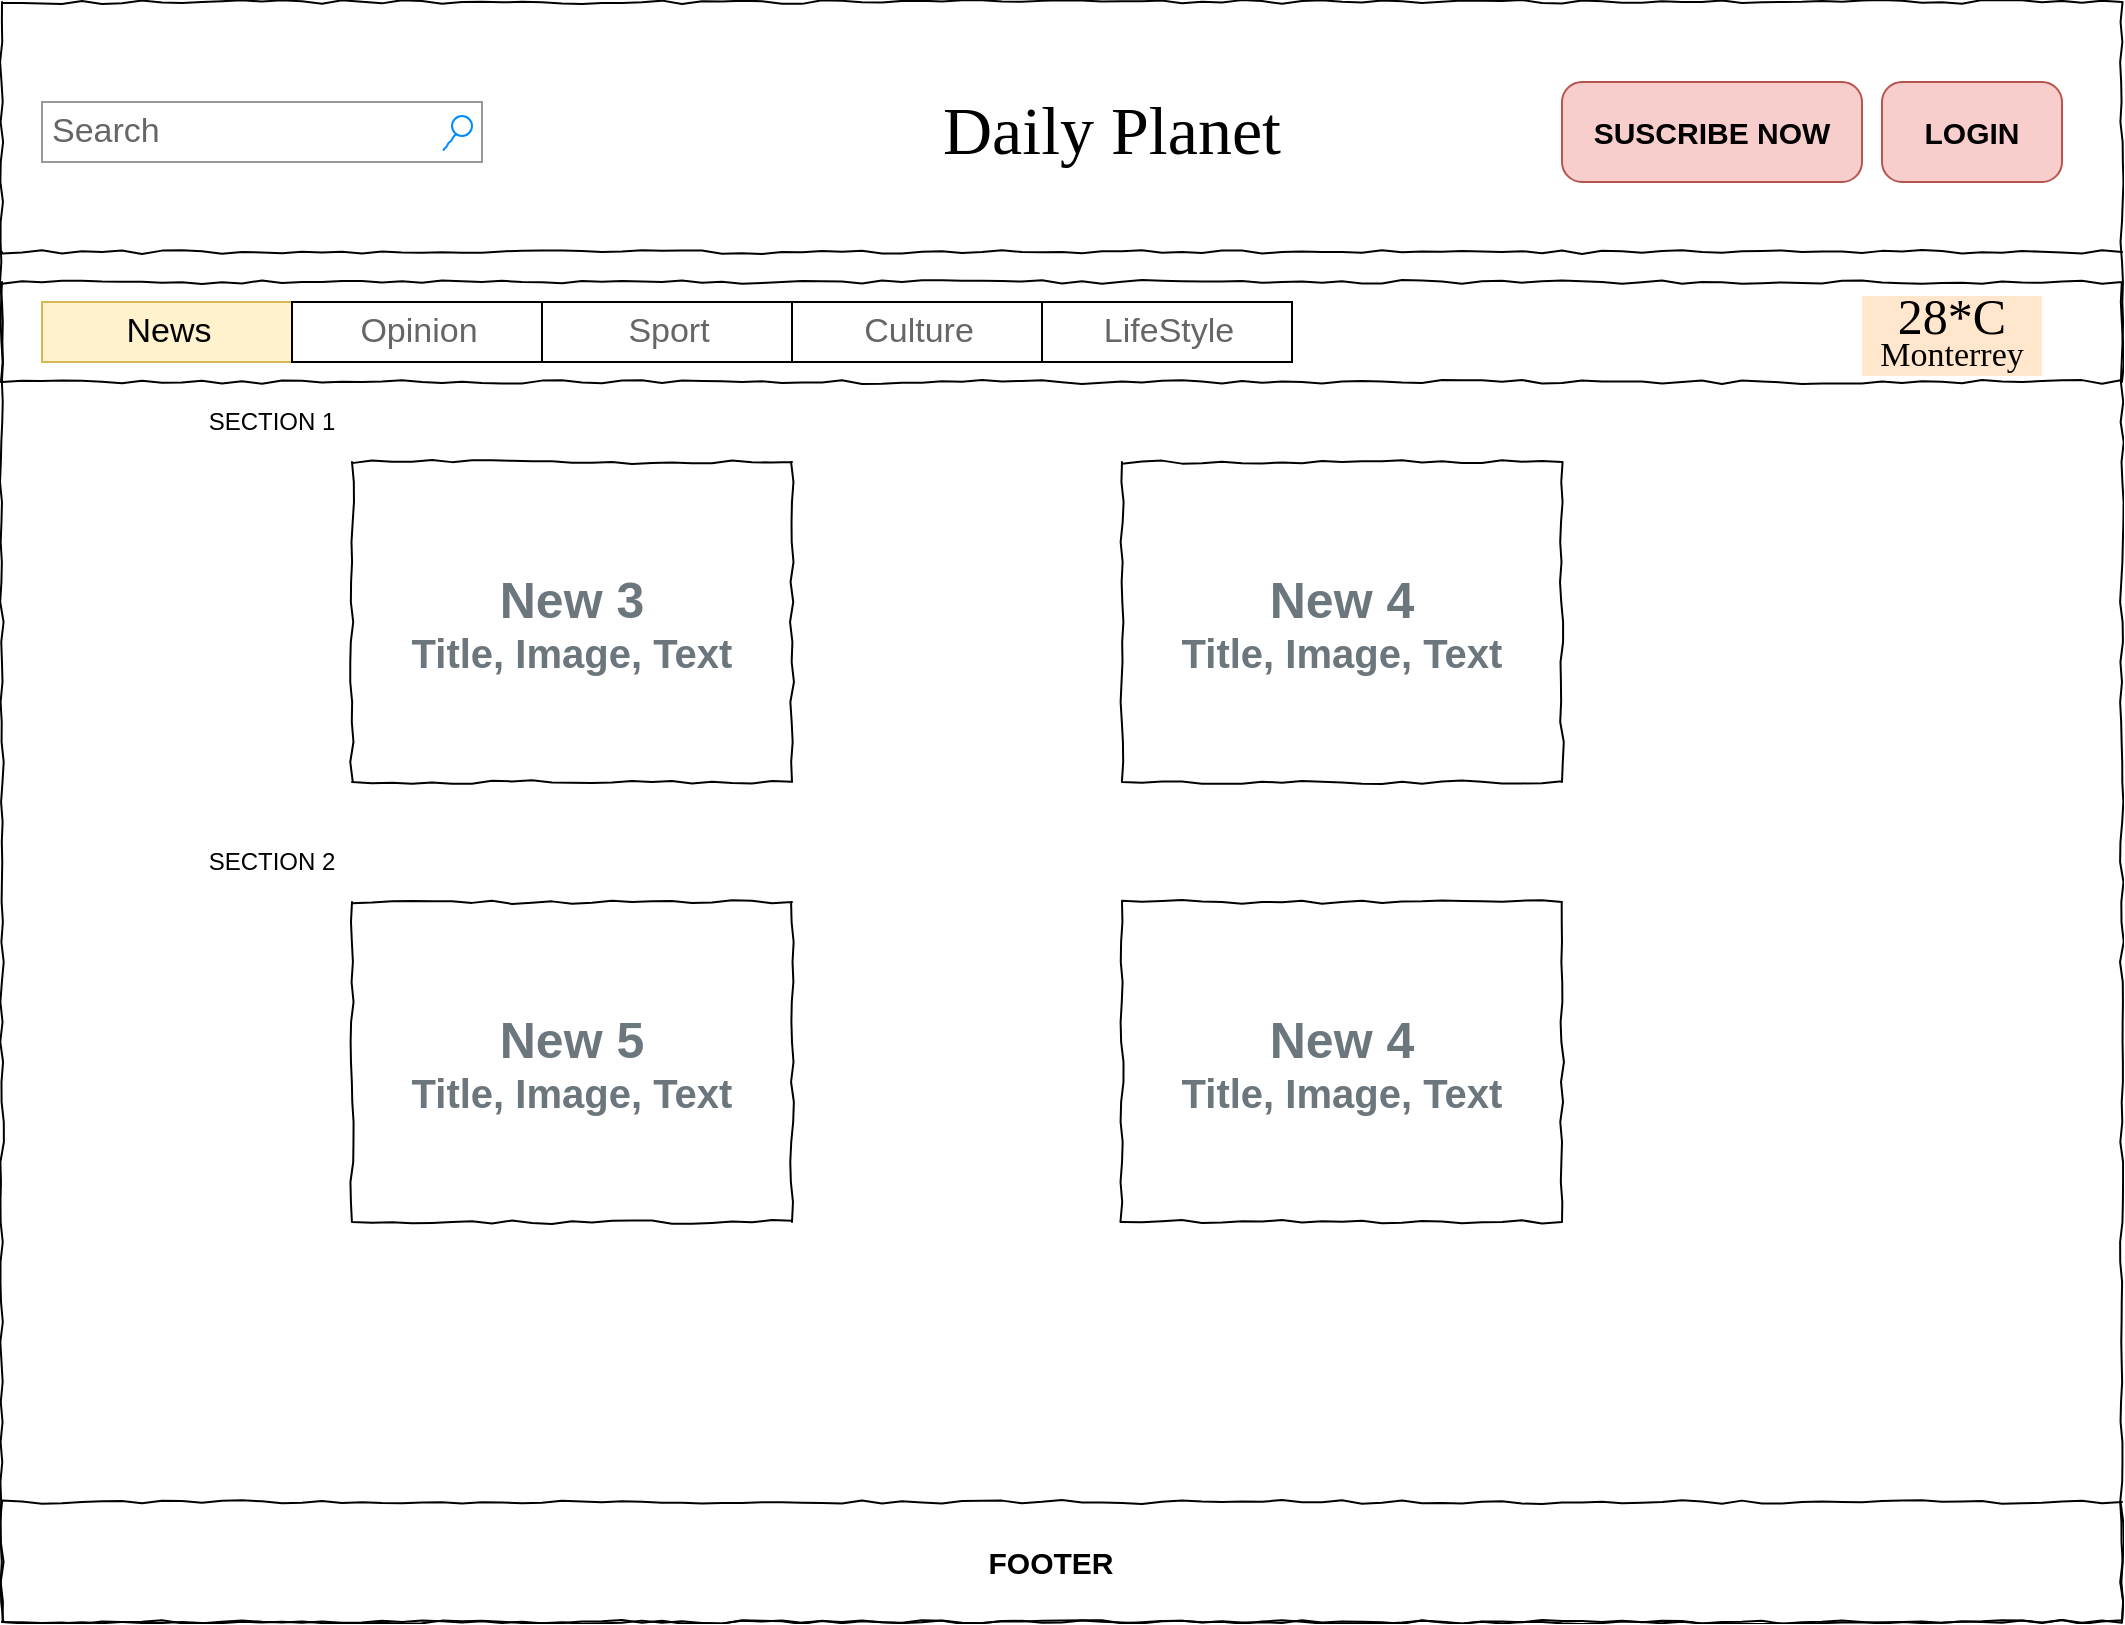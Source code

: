 <mxfile version="13.6.4" type="device" pages="4"><diagram id="eXqoRyEMWyykE4iovJ-s" name="Design for landing section"><mxGraphModel dx="1883" dy="949" grid="1" gridSize="10" guides="1" tooltips="1" connect="1" arrows="1" fold="1" page="1" pageScale="1" pageWidth="850" pageHeight="1100" math="0" shadow="0"><root><mxCell id="U1EFw5U3J-EuZhlWEjAF-0"/><mxCell id="U1EFw5U3J-EuZhlWEjAF-1" parent="U1EFw5U3J-EuZhlWEjAF-0"/><mxCell id="3DuL67hLWqa5Bnc6CLHc-0" value="" style="whiteSpace=wrap;html=1;rounded=0;shadow=0;labelBackgroundColor=none;strokeColor=#000000;strokeWidth=1;fillColor=none;fontFamily=Verdana;fontSize=12;fontColor=#000000;align=center;comic=1;" vertex="1" parent="U1EFw5U3J-EuZhlWEjAF-1"><mxGeometry x="20" y="20" width="1060" height="810" as="geometry"/></mxCell><mxCell id="3DuL67hLWqa5Bnc6CLHc-1" value="Daily Planet" style="whiteSpace=wrap;html=1;rounded=0;shadow=0;labelBackgroundColor=none;strokeWidth=1;fontFamily=Times New Roman;fontSize=34;align=center;comic=1;strokeColor=none;fillColor=none;" vertex="1" parent="U1EFw5U3J-EuZhlWEjAF-1"><mxGeometry x="480" y="60" width="190" height="50" as="geometry"/></mxCell><mxCell id="3DuL67hLWqa5Bnc6CLHc-2" value="Search" style="strokeWidth=1;shadow=0;dashed=0;align=center;html=1;shape=mxgraph.mockup.forms.searchBox;strokeColor=#999999;mainText=;strokeColor2=#008cff;fontColor=#666666;fontSize=17;align=left;spacingLeft=3;rounded=0;labelBackgroundColor=none;comic=1;" vertex="1" parent="U1EFw5U3J-EuZhlWEjAF-1"><mxGeometry x="40" y="70" width="220" height="30" as="geometry"/></mxCell><mxCell id="3DuL67hLWqa5Bnc6CLHc-3" value="" style="line;strokeWidth=1;html=1;rounded=0;shadow=0;labelBackgroundColor=none;fillColor=none;fontFamily=Verdana;fontSize=14;fontColor=#000000;align=center;comic=1;" vertex="1" parent="U1EFw5U3J-EuZhlWEjAF-1"><mxGeometry x="20" y="140" width="1060" height="10" as="geometry"/></mxCell><mxCell id="3DuL67hLWqa5Bnc6CLHc-4" value="" style="whiteSpace=wrap;html=1;rounded=0;shadow=0;labelBackgroundColor=none;strokeWidth=1;fillColor=none;fontFamily=Verdana;fontSize=12;align=center;comic=1;" vertex="1" parent="U1EFw5U3J-EuZhlWEjAF-1"><mxGeometry x="20" y="160" width="1060" height="50" as="geometry"/></mxCell><mxCell id="3DuL67hLWqa5Bnc6CLHc-5" value="SUSCRIBE NOW" style="strokeWidth=1;shadow=0;dashed=0;align=center;html=1;shape=mxgraph.mockup.buttons.button;strokeColor=#b85450;mainText=;buttonStyle=round;fontSize=15;fontStyle=1;fillColor=#f8cecc;whiteSpace=wrap;" vertex="1" parent="U1EFw5U3J-EuZhlWEjAF-1"><mxGeometry x="800" y="60" width="150" height="50" as="geometry"/></mxCell><mxCell id="3DuL67hLWqa5Bnc6CLHc-6" value="LOGIN" style="strokeWidth=1;shadow=0;dashed=0;align=center;html=1;shape=mxgraph.mockup.buttons.button;strokeColor=#b85450;mainText=;buttonStyle=round;fontSize=15;fontStyle=1;fillColor=#f8cecc;whiteSpace=wrap;" vertex="1" parent="U1EFw5U3J-EuZhlWEjAF-1"><mxGeometry x="960" y="60" width="90" height="50" as="geometry"/></mxCell><mxCell id="3DuL67hLWqa5Bnc6CLHc-7" value="" style="strokeWidth=1;shadow=0;dashed=0;align=center;html=1;shape=mxgraph.mockup.forms.rrect;rSize=0;fillColor=none;fontFamily=Times New Roman;fontSize=34;container=0;strokeColor=none;" vertex="1" parent="U1EFw5U3J-EuZhlWEjAF-1"><mxGeometry x="40" y="170" width="750" height="30" as="geometry"/></mxCell><mxCell id="3DuL67hLWqa5Bnc6CLHc-8" value="News" style="strokeColor=#d6b656;fillColor=#fff2cc;strokeWidth=1;shadow=0;dashed=0;align=center;html=1;shape=mxgraph.mockup.forms.rrect;rSize=0;fontSize=17;" vertex="1" parent="U1EFw5U3J-EuZhlWEjAF-1"><mxGeometry x="40" y="170" width="125" height="30" as="geometry"/></mxCell><mxCell id="3DuL67hLWqa5Bnc6CLHc-9" value="Opinion" style="strokeColor=inherit;fillColor=inherit;gradientColor=inherit;strokeWidth=1;shadow=0;dashed=0;align=center;html=1;shape=mxgraph.mockup.forms.rrect;rSize=0;fontSize=17;fontColor=#666666;" vertex="1" parent="U1EFw5U3J-EuZhlWEjAF-1"><mxGeometry x="165" y="170" width="125" height="30" as="geometry"/></mxCell><mxCell id="3DuL67hLWqa5Bnc6CLHc-10" value="Sport" style="strokeColor=inherit;fillColor=inherit;gradientColor=inherit;strokeWidth=1;shadow=0;dashed=0;align=center;html=1;shape=mxgraph.mockup.forms.rrect;rSize=0;fontSize=17;fontColor=#666666;" vertex="1" parent="U1EFw5U3J-EuZhlWEjAF-1"><mxGeometry x="290" y="170" width="125" height="30" as="geometry"/></mxCell><mxCell id="3DuL67hLWqa5Bnc6CLHc-11" value="Culture" style="strokeColor=inherit;fillColor=inherit;gradientColor=inherit;strokeWidth=1;shadow=0;dashed=0;align=center;html=1;shape=mxgraph.mockup.forms.rrect;rSize=0;fontSize=17;fontColor=#666666;" vertex="1" parent="U1EFw5U3J-EuZhlWEjAF-1"><mxGeometry x="415" y="170" width="125" height="30" as="geometry"/></mxCell><mxCell id="3DuL67hLWqa5Bnc6CLHc-12" value="LifeStyle" style="strokeColor=inherit;fillColor=inherit;gradientColor=inherit;strokeWidth=1;shadow=0;dashed=0;align=center;html=1;shape=mxgraph.mockup.forms.rrect;rSize=0;fontSize=17;fontColor=#666666;" vertex="1" parent="U1EFw5U3J-EuZhlWEjAF-1"><mxGeometry x="540" y="170" width="125" height="30" as="geometry"/></mxCell><mxCell id="3DuL67hLWqa5Bnc6CLHc-13" value="" style="rounded=0;whiteSpace=wrap;html=1;shadow=0;comic=1;strokeWidth=1;fillColor=none;fontFamily=Verdana;fontSize=14;align=left;" vertex="1" parent="U1EFw5U3J-EuZhlWEjAF-1"><mxGeometry x="20" y="770" width="1060" height="60" as="geometry"/></mxCell><mxCell id="3DuL67hLWqa5Bnc6CLHc-16" value="&lt;span style=&quot;color: rgb(108 , 118 , 125) ; font-family: &amp;#34;helvetica&amp;#34; ; font-size: 25px ; font-weight: 700&quot;&gt;New 3&lt;/span&gt;&lt;br style=&quot;color: rgb(108 , 118 , 125) ; font-family: &amp;#34;helvetica&amp;#34; ; font-size: 25px ; font-weight: 700&quot;&gt;&lt;font style=&quot;color: rgb(108 , 118 , 125) ; font-family: &amp;#34;helvetica&amp;#34; ; font-weight: 700 ; font-size: 20px&quot;&gt;Title, Image, Text&lt;/font&gt;" style="rounded=0;whiteSpace=wrap;html=1;shadow=0;comic=1;strokeWidth=1;fillColor=none;fontFamily=Verdana;fontSize=14;align=center;" vertex="1" parent="U1EFw5U3J-EuZhlWEjAF-1"><mxGeometry x="195" y="250" width="220" height="160" as="geometry"/></mxCell><mxCell id="3DuL67hLWqa5Bnc6CLHc-17" value="&lt;span style=&quot;color: rgb(108 , 118 , 125) ; font-family: &amp;#34;helvetica&amp;#34; ; font-size: 25px ; font-weight: 700&quot;&gt;New 4&lt;/span&gt;&lt;br style=&quot;color: rgb(108 , 118 , 125) ; font-family: &amp;#34;helvetica&amp;#34; ; font-size: 25px ; font-weight: 700&quot;&gt;&lt;font style=&quot;color: rgb(108 , 118 , 125) ; font-family: &amp;#34;helvetica&amp;#34; ; font-weight: 700 ; font-size: 20px&quot;&gt;Title, Image, Text&lt;/font&gt;" style="rounded=0;whiteSpace=wrap;html=1;shadow=0;comic=1;strokeWidth=1;fillColor=none;fontFamily=Verdana;fontSize=14;align=center;" vertex="1" parent="U1EFw5U3J-EuZhlWEjAF-1"><mxGeometry x="580" y="250" width="220" height="160" as="geometry"/></mxCell><mxCell id="3DuL67hLWqa5Bnc6CLHc-18" value="&lt;span style=&quot;color: rgb(108 , 118 , 125) ; font-family: &amp;#34;helvetica&amp;#34; ; font-size: 25px ; font-weight: 700&quot;&gt;New 5&lt;/span&gt;&lt;br style=&quot;color: rgb(108 , 118 , 125) ; font-family: &amp;#34;helvetica&amp;#34; ; font-size: 25px ; font-weight: 700&quot;&gt;&lt;font style=&quot;color: rgb(108 , 118 , 125) ; font-family: &amp;#34;helvetica&amp;#34; ; font-weight: 700 ; font-size: 20px&quot;&gt;Title, Image, Text&lt;/font&gt;" style="rounded=0;whiteSpace=wrap;html=1;shadow=0;comic=1;strokeWidth=1;fillColor=none;fontFamily=Verdana;fontSize=14;align=center;" vertex="1" parent="U1EFw5U3J-EuZhlWEjAF-1"><mxGeometry x="195" y="470" width="220" height="160" as="geometry"/></mxCell><mxCell id="3DuL67hLWqa5Bnc6CLHc-19" value="Monterrey" style="text;html=1;fillColor=#ffe6cc;align=center;verticalAlign=middle;whiteSpace=wrap;rounded=0;fontFamily=Times New Roman;fontSize=17;" vertex="1" parent="U1EFw5U3J-EuZhlWEjAF-1"><mxGeometry x="950" y="187" width="90" height="20" as="geometry"/></mxCell><mxCell id="3DuL67hLWqa5Bnc6CLHc-20" value="28*C" style="text;html=1;fillColor=#ffe6cc;align=center;verticalAlign=middle;whiteSpace=wrap;rounded=0;fontFamily=Times New Roman;fontSize=25;" vertex="1" parent="U1EFw5U3J-EuZhlWEjAF-1"><mxGeometry x="950" y="167" width="90" height="20" as="geometry"/></mxCell><mxCell id="3DuL67hLWqa5Bnc6CLHc-21" value="&lt;span style=&quot;color: rgb(108 , 118 , 125) ; font-family: &amp;#34;helvetica&amp;#34; ; font-size: 25px ; font-weight: 700&quot;&gt;New 4&lt;/span&gt;&lt;br style=&quot;color: rgb(108 , 118 , 125) ; font-family: &amp;#34;helvetica&amp;#34; ; font-size: 25px ; font-weight: 700&quot;&gt;&lt;font style=&quot;color: rgb(108 , 118 , 125) ; font-family: &amp;#34;helvetica&amp;#34; ; font-weight: 700 ; font-size: 20px&quot;&gt;Title, Image, Text&lt;/font&gt;" style="rounded=0;whiteSpace=wrap;html=1;shadow=0;comic=1;strokeWidth=1;fillColor=none;fontFamily=Verdana;fontSize=14;align=center;" vertex="1" parent="U1EFw5U3J-EuZhlWEjAF-1"><mxGeometry x="580" y="470" width="220" height="160" as="geometry"/></mxCell><mxCell id="3DuL67hLWqa5Bnc6CLHc-22" value="SECTION 1" style="text;html=1;strokeColor=none;fillColor=none;align=center;verticalAlign=middle;whiteSpace=wrap;rounded=0;" vertex="1" parent="U1EFw5U3J-EuZhlWEjAF-1"><mxGeometry x="100" y="220" width="110" height="20" as="geometry"/></mxCell><mxCell id="3DuL67hLWqa5Bnc6CLHc-23" value="SECTION 2" style="text;html=1;strokeColor=none;fillColor=none;align=center;verticalAlign=middle;whiteSpace=wrap;rounded=0;" vertex="1" parent="U1EFw5U3J-EuZhlWEjAF-1"><mxGeometry x="100" y="440" width="110" height="20" as="geometry"/></mxCell><mxCell id="3DuL67hLWqa5Bnc6CLHc-24" value="FOOTER" style="text;html=1;strokeColor=none;fillColor=none;align=center;verticalAlign=middle;whiteSpace=wrap;rounded=0;fontSize=15;fontStyle=1" vertex="1" parent="U1EFw5U3J-EuZhlWEjAF-1"><mxGeometry x="457.5" y="790" width="172.5" height="20" as="geometry"/></mxCell></root></mxGraphModel></diagram><diagram name="Design for sections" id="03018318-947c-dd8e-b7a3-06fadd420f32"><mxGraphModel dx="1883" dy="949" grid="1" gridSize="10" guides="1" tooltips="1" connect="1" arrows="1" fold="1" page="1" pageScale="1" pageWidth="1100" pageHeight="850" background="#ffffff" math="0" shadow="0"><root><mxCell id="0"/><mxCell id="1" parent="0"/><mxCell id="677b7b8949515195-1" value="" style="whiteSpace=wrap;html=1;rounded=0;shadow=0;labelBackgroundColor=none;strokeColor=#000000;strokeWidth=1;fillColor=none;fontFamily=Verdana;fontSize=12;fontColor=#000000;align=center;comic=1;" parent="1" vertex="1"><mxGeometry x="20" y="20" width="1060" height="810" as="geometry"/></mxCell><mxCell id="677b7b8949515195-2" value="Daily Planet" style="whiteSpace=wrap;html=1;rounded=0;shadow=0;labelBackgroundColor=none;strokeWidth=1;fontFamily=Times New Roman;fontSize=34;align=center;comic=1;strokeColor=none;fillColor=none;" parent="1" vertex="1"><mxGeometry x="480" y="60" width="190" height="50" as="geometry"/></mxCell><mxCell id="677b7b8949515195-3" value="Search" style="strokeWidth=1;shadow=0;dashed=0;align=center;html=1;shape=mxgraph.mockup.forms.searchBox;strokeColor=#999999;mainText=;strokeColor2=#008cff;fontColor=#666666;fontSize=17;align=left;spacingLeft=3;rounded=0;labelBackgroundColor=none;comic=1;" parent="1" vertex="1"><mxGeometry x="40" y="70" width="220" height="30" as="geometry"/></mxCell><mxCell id="677b7b8949515195-9" value="" style="line;strokeWidth=1;html=1;rounded=0;shadow=0;labelBackgroundColor=none;fillColor=none;fontFamily=Verdana;fontSize=14;fontColor=#000000;align=center;comic=1;" parent="1" vertex="1"><mxGeometry x="20" y="140" width="1060" height="10" as="geometry"/></mxCell><mxCell id="677b7b8949515195-10" value="" style="whiteSpace=wrap;html=1;rounded=0;shadow=0;labelBackgroundColor=none;strokeWidth=1;fillColor=none;fontFamily=Verdana;fontSize=12;align=center;comic=1;" parent="1" vertex="1"><mxGeometry x="20" y="160" width="1060" height="50" as="geometry"/></mxCell><mxCell id="rwubm2f78XFDrQay-u_j-1" value="SUSCRIBE NOW" style="strokeWidth=1;shadow=0;dashed=0;align=center;html=1;shape=mxgraph.mockup.buttons.button;strokeColor=#b85450;mainText=;buttonStyle=round;fontSize=15;fontStyle=1;fillColor=#f8cecc;whiteSpace=wrap;" parent="1" vertex="1"><mxGeometry x="800" y="60" width="150" height="50" as="geometry"/></mxCell><mxCell id="rwubm2f78XFDrQay-u_j-2" value="LOGIN" style="strokeWidth=1;shadow=0;dashed=0;align=center;html=1;shape=mxgraph.mockup.buttons.button;strokeColor=#b85450;mainText=;buttonStyle=round;fontSize=15;fontStyle=1;fillColor=#f8cecc;whiteSpace=wrap;" parent="1" vertex="1"><mxGeometry x="960" y="60" width="90" height="50" as="geometry"/></mxCell><mxCell id="rwubm2f78XFDrQay-u_j-3" value="" style="strokeWidth=1;shadow=0;dashed=0;align=center;html=1;shape=mxgraph.mockup.forms.rrect;rSize=0;fillColor=none;fontFamily=Times New Roman;fontSize=34;container=0;strokeColor=none;" parent="1" vertex="1"><mxGeometry x="40" y="170" width="750" height="30" as="geometry"/></mxCell><mxCell id="rwubm2f78XFDrQay-u_j-4" value="News" style="strokeColor=inherit;fillColor=inherit;gradientColor=inherit;strokeWidth=1;shadow=0;dashed=0;align=center;html=1;shape=mxgraph.mockup.forms.rrect;rSize=0;fontSize=17;fontColor=#666666;" parent="1" vertex="1"><mxGeometry x="40" y="170" width="125" height="30" as="geometry"/></mxCell><mxCell id="rwubm2f78XFDrQay-u_j-5" value="Opinion" style="strokeColor=inherit;fillColor=inherit;gradientColor=inherit;strokeWidth=1;shadow=0;dashed=0;align=center;html=1;shape=mxgraph.mockup.forms.rrect;rSize=0;fontSize=17;fontColor=#666666;" parent="1" vertex="1"><mxGeometry x="165" y="170" width="125" height="30" as="geometry"/></mxCell><mxCell id="rwubm2f78XFDrQay-u_j-6" value="Sport" style="strokeColor=inherit;fillColor=inherit;gradientColor=inherit;strokeWidth=1;shadow=0;dashed=0;align=center;html=1;shape=mxgraph.mockup.forms.rrect;rSize=0;fontSize=17;fontColor=#666666;" parent="1" vertex="1"><mxGeometry x="290" y="170" width="125" height="30" as="geometry"/></mxCell><mxCell id="rwubm2f78XFDrQay-u_j-7" value="Culture" style="strokeColor=inherit;fillColor=inherit;gradientColor=inherit;strokeWidth=1;shadow=0;dashed=0;align=center;html=1;shape=mxgraph.mockup.forms.rrect;rSize=0;fontSize=17;fontColor=#666666;" parent="1" vertex="1"><mxGeometry x="415" y="170" width="125" height="30" as="geometry"/></mxCell><mxCell id="rwubm2f78XFDrQay-u_j-8" value="LifeStyle" style="strokeColor=inherit;fillColor=inherit;gradientColor=inherit;strokeWidth=1;shadow=0;dashed=0;align=center;html=1;shape=mxgraph.mockup.forms.rrect;rSize=0;fontSize=17;fontColor=#666666;" parent="1" vertex="1"><mxGeometry x="540" y="170" width="125" height="30" as="geometry"/></mxCell><mxCell id="3ErUlTNpR-DXfkdon7J1-3" value="" style="rounded=0;whiteSpace=wrap;html=1;shadow=0;comic=1;strokeWidth=1;fillColor=none;fontFamily=Verdana;fontSize=14;align=left;" parent="1" vertex="1"><mxGeometry x="20" y="770" width="1060" height="60" as="geometry"/></mxCell><mxCell id="rZxy1oZ6u3mc3RAqeJia-2" value="&lt;div&gt;&lt;span style=&quot;color: rgb(108 , 118 , 125) ; font-family: &amp;#34;helvetica&amp;#34; ; font-size: 36px&quot;&gt;New 2&lt;/span&gt;&lt;/div&gt;&lt;div&gt;&lt;span style=&quot;color: rgb(108 , 118 , 125) ; font-family: &amp;#34;helvetica&amp;#34; ; font-size: 36px&quot;&gt;Title, Image, Text&lt;/span&gt;&lt;/div&gt;" style="rounded=0;whiteSpace=wrap;html=1;shadow=0;comic=1;strokeWidth=1;fillColor=none;fontFamily=Verdana;fontSize=14;align=center;" parent="1" vertex="1"><mxGeometry x="80" y="580" width="730" height="160" as="geometry"/></mxCell><mxCell id="rZxy1oZ6u3mc3RAqeJia-3" value="&lt;div&gt;&lt;span style=&quot;color: rgb(108 , 118 , 125) ; font-family: &amp;#34;helvetica&amp;#34; ; font-size: 36px&quot;&gt;New 1&lt;/span&gt;&lt;/div&gt;&lt;div&gt;&lt;span style=&quot;color: rgb(108 , 118 , 125) ; font-family: &amp;#34;helvetica&amp;#34; ; font-size: 36px&quot;&gt;Title, Image, Text&lt;/span&gt;&lt;/div&gt;" style="rounded=0;whiteSpace=wrap;html=1;shadow=0;comic=1;strokeWidth=1;fillColor=none;fontFamily=Verdana;fontSize=14;align=center;" parent="1" vertex="1"><mxGeometry x="80" y="260" width="730" height="320" as="geometry"/></mxCell><mxCell id="rZxy1oZ6u3mc3RAqeJia-4" value="&lt;span style=&quot;color: rgb(108 , 118 , 125) ; font-family: &amp;#34;helvetica&amp;#34; ; font-size: 25px ; font-weight: 700&quot;&gt;New 3&lt;/span&gt;&lt;br style=&quot;color: rgb(108 , 118 , 125) ; font-family: &amp;#34;helvetica&amp;#34; ; font-size: 25px ; font-weight: 700&quot;&gt;&lt;font style=&quot;color: rgb(108 , 118 , 125) ; font-family: &amp;#34;helvetica&amp;#34; ; font-weight: 700 ; font-size: 20px&quot;&gt;Title, Image, Text&lt;/font&gt;" style="rounded=0;whiteSpace=wrap;html=1;shadow=0;comic=1;strokeWidth=1;fillColor=none;fontFamily=Verdana;fontSize=14;align=center;" parent="1" vertex="1"><mxGeometry x="840" y="260" width="220" height="160" as="geometry"/></mxCell><mxCell id="rZxy1oZ6u3mc3RAqeJia-5" value="&lt;span style=&quot;color: rgb(108 , 118 , 125) ; font-family: &amp;#34;helvetica&amp;#34; ; font-size: 25px ; font-weight: 700&quot;&gt;New 4&lt;/span&gt;&lt;br style=&quot;color: rgb(108 , 118 , 125) ; font-family: &amp;#34;helvetica&amp;#34; ; font-size: 25px ; font-weight: 700&quot;&gt;&lt;font style=&quot;color: rgb(108 , 118 , 125) ; font-family: &amp;#34;helvetica&amp;#34; ; font-weight: 700 ; font-size: 20px&quot;&gt;Title, Image, Text&lt;/font&gt;" style="rounded=0;whiteSpace=wrap;html=1;shadow=0;comic=1;strokeWidth=1;fillColor=none;fontFamily=Verdana;fontSize=14;align=center;" parent="1" vertex="1"><mxGeometry x="840" y="420" width="220" height="160" as="geometry"/></mxCell><mxCell id="rZxy1oZ6u3mc3RAqeJia-6" value="&lt;span style=&quot;color: rgb(108 , 118 , 125) ; font-family: &amp;#34;helvetica&amp;#34; ; font-size: 25px ; font-weight: 700&quot;&gt;New 5&lt;/span&gt;&lt;br style=&quot;color: rgb(108 , 118 , 125) ; font-family: &amp;#34;helvetica&amp;#34; ; font-size: 25px ; font-weight: 700&quot;&gt;&lt;font style=&quot;color: rgb(108 , 118 , 125) ; font-family: &amp;#34;helvetica&amp;#34; ; font-weight: 700 ; font-size: 20px&quot;&gt;Title, Image, Text&lt;/font&gt;" style="rounded=0;whiteSpace=wrap;html=1;shadow=0;comic=1;strokeWidth=1;fillColor=none;fontFamily=Verdana;fontSize=14;align=center;" parent="1" vertex="1"><mxGeometry x="840" y="580" width="220" height="160" as="geometry"/></mxCell><mxCell id="DiDolCTvboJutUSDPCam-1" value="Monterrey" style="text;html=1;fillColor=#ffe6cc;align=center;verticalAlign=middle;whiteSpace=wrap;rounded=0;fontFamily=Times New Roman;fontSize=17;" parent="1" vertex="1"><mxGeometry x="950" y="187" width="90" height="20" as="geometry"/></mxCell><mxCell id="DiDolCTvboJutUSDPCam-2" value="28*C" style="text;html=1;fillColor=#ffe6cc;align=center;verticalAlign=middle;whiteSpace=wrap;rounded=0;fontFamily=Times New Roman;fontSize=25;" parent="1" vertex="1"><mxGeometry x="950" y="167" width="90" height="20" as="geometry"/></mxCell><mxCell id="o7ROa-bn5YAdVBUH5ndN-1" value="FOOTER" style="text;html=1;strokeColor=none;fillColor=none;align=center;verticalAlign=middle;whiteSpace=wrap;rounded=0;fontSize=15;fontStyle=1" vertex="1" parent="1"><mxGeometry x="457.5" y="790" width="172.5" height="20" as="geometry"/></mxCell></root></mxGraphModel></diagram><diagram name="Design for result of search" id="lappzZCq0XPLv7ZZNyGJ"><mxGraphModel dx="1883" dy="949" grid="1" gridSize="10" guides="1" tooltips="1" connect="1" arrows="1" fold="1" page="1" pageScale="1" pageWidth="1100" pageHeight="850" background="#ffffff" math="0" shadow="0"><root><mxCell id="k82aSIG8l2Lk2QMgtURJ-0"/><mxCell id="k82aSIG8l2Lk2QMgtURJ-1" parent="k82aSIG8l2Lk2QMgtURJ-0"/><mxCell id="k82aSIG8l2Lk2QMgtURJ-2" value="" style="whiteSpace=wrap;html=1;rounded=0;shadow=0;labelBackgroundColor=none;strokeColor=#000000;strokeWidth=1;fillColor=none;fontFamily=Verdana;fontSize=12;fontColor=#000000;align=center;comic=1;" parent="k82aSIG8l2Lk2QMgtURJ-1" vertex="1"><mxGeometry x="20" y="20" width="1060" height="810" as="geometry"/></mxCell><mxCell id="k82aSIG8l2Lk2QMgtURJ-3" value="Daily Planet" style="whiteSpace=wrap;html=1;rounded=0;shadow=0;labelBackgroundColor=none;strokeWidth=1;fontFamily=Times New Roman;fontSize=34;align=center;comic=1;strokeColor=none;fillColor=none;" parent="k82aSIG8l2Lk2QMgtURJ-1" vertex="1"><mxGeometry x="480" y="60" width="190" height="50" as="geometry"/></mxCell><mxCell id="k82aSIG8l2Lk2QMgtURJ-4" value="Search" style="strokeWidth=1;shadow=0;dashed=0;align=center;html=1;shape=mxgraph.mockup.forms.searchBox;strokeColor=#999999;mainText=;strokeColor2=#008cff;fontColor=#666666;fontSize=17;align=left;spacingLeft=3;rounded=0;labelBackgroundColor=none;comic=1;" parent="k82aSIG8l2Lk2QMgtURJ-1" vertex="1"><mxGeometry x="40" y="70" width="220" height="30" as="geometry"/></mxCell><mxCell id="k82aSIG8l2Lk2QMgtURJ-5" value="" style="line;strokeWidth=1;html=1;rounded=0;shadow=0;labelBackgroundColor=none;fillColor=none;fontFamily=Verdana;fontSize=14;fontColor=#000000;align=center;comic=1;" parent="k82aSIG8l2Lk2QMgtURJ-1" vertex="1"><mxGeometry x="20" y="140" width="1060" height="10" as="geometry"/></mxCell><mxCell id="k82aSIG8l2Lk2QMgtURJ-6" value="" style="whiteSpace=wrap;html=1;rounded=0;shadow=0;labelBackgroundColor=none;strokeWidth=1;fillColor=none;fontFamily=Verdana;fontSize=12;align=center;comic=1;" parent="k82aSIG8l2Lk2QMgtURJ-1" vertex="1"><mxGeometry x="20" y="160" width="1060" height="50" as="geometry"/></mxCell><mxCell id="k82aSIG8l2Lk2QMgtURJ-7" value="SUSCRIBE NOW" style="strokeWidth=1;shadow=0;dashed=0;align=center;html=1;shape=mxgraph.mockup.buttons.button;strokeColor=#b85450;mainText=;buttonStyle=round;fontSize=15;fontStyle=1;fillColor=#f8cecc;whiteSpace=wrap;" parent="k82aSIG8l2Lk2QMgtURJ-1" vertex="1"><mxGeometry x="800" y="60" width="150" height="50" as="geometry"/></mxCell><mxCell id="k82aSIG8l2Lk2QMgtURJ-8" value="LOGIN" style="strokeWidth=1;shadow=0;dashed=0;align=center;html=1;shape=mxgraph.mockup.buttons.button;strokeColor=#b85450;mainText=;buttonStyle=round;fontSize=15;fontStyle=1;fillColor=#f8cecc;whiteSpace=wrap;" parent="k82aSIG8l2Lk2QMgtURJ-1" vertex="1"><mxGeometry x="960" y="60" width="90" height="50" as="geometry"/></mxCell><mxCell id="k82aSIG8l2Lk2QMgtURJ-9" value="" style="strokeWidth=1;shadow=0;dashed=0;align=center;html=1;shape=mxgraph.mockup.forms.rrect;rSize=0;fillColor=none;fontFamily=Times New Roman;fontSize=34;container=0;strokeColor=none;" parent="k82aSIG8l2Lk2QMgtURJ-1" vertex="1"><mxGeometry x="40" y="170" width="750" height="30" as="geometry"/></mxCell><mxCell id="k82aSIG8l2Lk2QMgtURJ-10" value="News" style="strokeColor=inherit;fillColor=inherit;gradientColor=inherit;strokeWidth=1;shadow=0;dashed=0;align=center;html=1;shape=mxgraph.mockup.forms.rrect;rSize=0;fontSize=17;fontColor=#666666;" parent="k82aSIG8l2Lk2QMgtURJ-1" vertex="1"><mxGeometry x="40" y="170" width="125" height="30" as="geometry"/></mxCell><mxCell id="k82aSIG8l2Lk2QMgtURJ-11" value="Opinion" style="strokeColor=inherit;fillColor=inherit;gradientColor=inherit;strokeWidth=1;shadow=0;dashed=0;align=center;html=1;shape=mxgraph.mockup.forms.rrect;rSize=0;fontSize=17;fontColor=#666666;" parent="k82aSIG8l2Lk2QMgtURJ-1" vertex="1"><mxGeometry x="165" y="170" width="125" height="30" as="geometry"/></mxCell><mxCell id="k82aSIG8l2Lk2QMgtURJ-12" value="Sport" style="strokeColor=inherit;fillColor=inherit;gradientColor=inherit;strokeWidth=1;shadow=0;dashed=0;align=center;html=1;shape=mxgraph.mockup.forms.rrect;rSize=0;fontSize=17;fontColor=#666666;" parent="k82aSIG8l2Lk2QMgtURJ-1" vertex="1"><mxGeometry x="290" y="170" width="125" height="30" as="geometry"/></mxCell><mxCell id="k82aSIG8l2Lk2QMgtURJ-13" value="Culture" style="strokeColor=inherit;fillColor=inherit;gradientColor=inherit;strokeWidth=1;shadow=0;dashed=0;align=center;html=1;shape=mxgraph.mockup.forms.rrect;rSize=0;fontSize=17;fontColor=#666666;" parent="k82aSIG8l2Lk2QMgtURJ-1" vertex="1"><mxGeometry x="415" y="170" width="125" height="30" as="geometry"/></mxCell><mxCell id="k82aSIG8l2Lk2QMgtURJ-14" value="LifeStyle" style="strokeColor=inherit;fillColor=inherit;gradientColor=inherit;strokeWidth=1;shadow=0;dashed=0;align=center;html=1;shape=mxgraph.mockup.forms.rrect;rSize=0;fontSize=17;fontColor=#666666;" parent="k82aSIG8l2Lk2QMgtURJ-1" vertex="1"><mxGeometry x="540" y="170" width="125" height="30" as="geometry"/></mxCell><mxCell id="k82aSIG8l2Lk2QMgtURJ-15" value="Monterrey" style="text;html=1;fillColor=#ffe6cc;align=center;verticalAlign=middle;whiteSpace=wrap;rounded=0;fontFamily=Times New Roman;fontSize=17;" parent="k82aSIG8l2Lk2QMgtURJ-1" vertex="1"><mxGeometry x="950" y="187" width="90" height="20" as="geometry"/></mxCell><mxCell id="k82aSIG8l2Lk2QMgtURJ-16" value="28*C" style="text;html=1;fillColor=#ffe6cc;align=center;verticalAlign=middle;whiteSpace=wrap;rounded=0;fontFamily=Times New Roman;fontSize=25;" parent="k82aSIG8l2Lk2QMgtURJ-1" vertex="1"><mxGeometry x="950" y="167" width="90" height="20" as="geometry"/></mxCell><mxCell id="k82aSIG8l2Lk2QMgtURJ-31" value="&lt;div style=&quot;text-align: left&quot;&gt;&lt;/div&gt;" style="rounded=0;whiteSpace=wrap;html=1;shadow=0;comic=1;strokeWidth=1;fillColor=none;fontFamily=Verdana;fontSize=14;horizontal=1;labelPosition=center;verticalLabelPosition=middle;align=center;verticalAlign=middle;" parent="k82aSIG8l2Lk2QMgtURJ-1" vertex="1"><mxGeometry x="280" y="365" width="410" height="130" as="geometry"/></mxCell><mxCell id="k82aSIG8l2Lk2QMgtURJ-32" value="&lt;span style=&quot;&quot;&gt;Date&lt;/span&gt;&lt;br style=&quot;&quot;&gt;&lt;br style=&quot;&quot;&gt;&lt;br&gt;&lt;br&gt;&lt;br&gt;&lt;br&gt;&lt;br&gt;" style="rounded=0;whiteSpace=wrap;html=1;shadow=0;comic=1;strokeWidth=1;fillColor=none;fontFamily=Verdana;fontSize=14;align=left;" parent="k82aSIG8l2Lk2QMgtURJ-1" vertex="1"><mxGeometry x="160" y="365" width="120" height="130" as="geometry"/></mxCell><mxCell id="k82aSIG8l2Lk2QMgtURJ-33" value="Image" style="rounded=0;whiteSpace=wrap;html=1;shadow=0;comic=1;strokeWidth=1;fillColor=none;fontFamily=Verdana;fontSize=14;" parent="k82aSIG8l2Lk2QMgtURJ-1" vertex="1"><mxGeometry x="690" y="365" width="200" height="130" as="geometry"/></mxCell><mxCell id="k82aSIG8l2Lk2QMgtURJ-34" value="&lt;div style=&quot;text-align: left&quot;&gt;&lt;/div&gt;" style="rounded=0;whiteSpace=wrap;html=1;shadow=0;comic=1;strokeWidth=1;fillColor=none;fontFamily=Verdana;fontSize=14;horizontal=1;labelPosition=center;verticalLabelPosition=middle;align=center;verticalAlign=middle;" parent="k82aSIG8l2Lk2QMgtURJ-1" vertex="1"><mxGeometry x="280" y="495" width="410" height="130" as="geometry"/></mxCell><mxCell id="k82aSIG8l2Lk2QMgtURJ-35" value="&lt;span style=&quot;&quot;&gt;Date&lt;/span&gt;&lt;br style=&quot;&quot;&gt;&lt;br style=&quot;&quot;&gt;&lt;br&gt;&lt;br&gt;&lt;br&gt;&lt;br&gt;&lt;br&gt;&lt;div style=&quot;&quot;&gt;&lt;span style=&quot;font-size: 14px&quot;&gt;&lt;br&gt;&lt;/span&gt;&lt;/div&gt;" style="rounded=0;whiteSpace=wrap;html=1;shadow=0;comic=1;strokeWidth=1;fillColor=none;fontFamily=Verdana;fontSize=14;align=left;" parent="k82aSIG8l2Lk2QMgtURJ-1" vertex="1"><mxGeometry x="160" y="495" width="120" height="130" as="geometry"/></mxCell><mxCell id="k82aSIG8l2Lk2QMgtURJ-36" value="Image" style="rounded=0;whiteSpace=wrap;html=1;shadow=0;comic=1;strokeWidth=1;fillColor=none;fontFamily=Verdana;fontSize=14;" parent="k82aSIG8l2Lk2QMgtURJ-1" vertex="1"><mxGeometry x="690" y="495" width="200" height="130" as="geometry"/></mxCell><mxCell id="k82aSIG8l2Lk2QMgtURJ-37" value="&lt;div style=&quot;text-align: left&quot;&gt;&lt;/div&gt;" style="rounded=0;whiteSpace=wrap;html=1;shadow=0;comic=1;strokeWidth=1;fillColor=none;fontFamily=Verdana;fontSize=14;horizontal=1;labelPosition=center;verticalLabelPosition=middle;align=center;verticalAlign=middle;" parent="k82aSIG8l2Lk2QMgtURJ-1" vertex="1"><mxGeometry x="280" y="625" width="410" height="130" as="geometry"/></mxCell><mxCell id="k82aSIG8l2Lk2QMgtURJ-38" value="&lt;span&gt;Date&lt;/span&gt;&lt;br&gt;&lt;br&gt;&lt;br&gt;&lt;br&gt;&lt;br&gt;&lt;br&gt;&lt;br&gt;" style="rounded=0;whiteSpace=wrap;html=1;shadow=0;comic=1;strokeWidth=1;fillColor=none;fontFamily=Verdana;fontSize=14;align=left;" parent="k82aSIG8l2Lk2QMgtURJ-1" vertex="1"><mxGeometry x="160" y="625" width="120" height="130" as="geometry"/></mxCell><mxCell id="k82aSIG8l2Lk2QMgtURJ-39" value="Image" style="rounded=0;whiteSpace=wrap;html=1;shadow=0;comic=1;strokeWidth=1;fillColor=none;fontFamily=Verdana;fontSize=14;" parent="k82aSIG8l2Lk2QMgtURJ-1" vertex="1"><mxGeometry x="690" y="625" width="200" height="130" as="geometry"/></mxCell><mxCell id="1Nl6rFPc62AJpRTVmCxJ-0" value="" style="rounded=0;whiteSpace=wrap;html=1;shadow=0;comic=1;strokeWidth=1;fillColor=none;fontFamily=Verdana;fontSize=14;align=left;" parent="k82aSIG8l2Lk2QMgtURJ-1" vertex="1"><mxGeometry x="20" y="770" width="1060" height="60" as="geometry"/></mxCell><mxCell id="ZgiKE5DAeluCAOEmudGH-5" value="&lt;div style=&quot;text-align: left&quot;&gt;&lt;/div&gt;" style="rounded=0;whiteSpace=wrap;html=1;shadow=0;comic=1;strokeWidth=1;fillColor=none;fontFamily=Verdana;fontSize=14;horizontal=1;labelPosition=center;verticalLabelPosition=middle;align=center;verticalAlign=middle;" parent="k82aSIG8l2Lk2QMgtURJ-1" vertex="1"><mxGeometry x="280" y="365" width="410" height="130" as="geometry"/></mxCell><mxCell id="ZgiKE5DAeluCAOEmudGH-6" value="Title" style="text;html=1;fillColor=none;align=center;verticalAlign=middle;whiteSpace=wrap;rounded=0;shadow=0;comic=1;fontFamily=Verdana;fontSize=14;strokeColor=#000000;dashed=1;dashPattern=1 4;" parent="k82aSIG8l2Lk2QMgtURJ-1" vertex="1"><mxGeometry x="280" y="400" width="410" height="20" as="geometry"/></mxCell><mxCell id="ZgiKE5DAeluCAOEmudGH-7" value="Extract" style="text;html=1;fillColor=none;align=center;verticalAlign=middle;whiteSpace=wrap;rounded=0;shadow=0;comic=1;fontFamily=Verdana;fontSize=14;strokeColor=#000000;dashed=1;dashPattern=1 4;" parent="k82aSIG8l2Lk2QMgtURJ-1" vertex="1"><mxGeometry x="280" y="420" width="410" height="50" as="geometry"/></mxCell><mxCell id="ZgiKE5DAeluCAOEmudGH-8" value="" style="text;html=1;fillColor=none;align=center;verticalAlign=middle;whiteSpace=wrap;rounded=0;shadow=0;comic=1;fontFamily=Verdana;fontSize=14;strokeColor=#000000;dashed=1;dashPattern=1 4;" parent="k82aSIG8l2Lk2QMgtURJ-1" vertex="1"><mxGeometry x="280" y="475" width="410" height="20" as="geometry"/></mxCell><mxCell id="ZgiKE5DAeluCAOEmudGH-9" value="Section" style="text;html=1;strokeColor=none;fillColor=none;align=center;verticalAlign=middle;whiteSpace=wrap;rounded=0;shadow=0;comic=1;fontFamily=Verdana;fontSize=14;" parent="k82aSIG8l2Lk2QMgtURJ-1" vertex="1"><mxGeometry x="290" y="370" width="40" height="20" as="geometry"/></mxCell><mxCell id="ZgiKE5DAeluCAOEmudGH-10" value="Title" style="text;html=1;fillColor=none;align=center;verticalAlign=middle;whiteSpace=wrap;rounded=0;shadow=0;comic=1;fontFamily=Verdana;fontSize=14;strokeColor=#000000;dashed=1;dashPattern=1 4;" parent="k82aSIG8l2Lk2QMgtURJ-1" vertex="1"><mxGeometry x="280" y="527.5" width="410" height="20" as="geometry"/></mxCell><mxCell id="ZgiKE5DAeluCAOEmudGH-11" value="Extract" style="text;html=1;fillColor=none;align=center;verticalAlign=middle;whiteSpace=wrap;rounded=0;shadow=0;comic=1;fontFamily=Verdana;fontSize=14;strokeColor=#000000;dashed=1;dashPattern=1 4;" parent="k82aSIG8l2Lk2QMgtURJ-1" vertex="1"><mxGeometry x="280" y="547.5" width="410" height="50" as="geometry"/></mxCell><mxCell id="ZgiKE5DAeluCAOEmudGH-12" value="" style="text;html=1;fillColor=none;align=center;verticalAlign=middle;whiteSpace=wrap;rounded=0;shadow=0;comic=1;fontFamily=Verdana;fontSize=14;strokeColor=#000000;dashed=1;dashPattern=1 4;" parent="k82aSIG8l2Lk2QMgtURJ-1" vertex="1"><mxGeometry x="280" y="602.5" width="410" height="20" as="geometry"/></mxCell><mxCell id="ZgiKE5DAeluCAOEmudGH-13" value="Section" style="text;html=1;strokeColor=none;fillColor=none;align=center;verticalAlign=middle;whiteSpace=wrap;rounded=0;shadow=0;comic=1;fontFamily=Verdana;fontSize=14;" parent="k82aSIG8l2Lk2QMgtURJ-1" vertex="1"><mxGeometry x="290" y="497.5" width="40" height="20" as="geometry"/></mxCell><mxCell id="ZgiKE5DAeluCAOEmudGH-14" value="Title" style="text;html=1;fillColor=none;align=center;verticalAlign=middle;whiteSpace=wrap;rounded=0;shadow=0;comic=1;fontFamily=Verdana;fontSize=14;strokeColor=#000000;dashed=1;dashPattern=1 4;" parent="k82aSIG8l2Lk2QMgtURJ-1" vertex="1"><mxGeometry x="280" y="655" width="410" height="20" as="geometry"/></mxCell><mxCell id="ZgiKE5DAeluCAOEmudGH-15" value="Extract" style="text;html=1;fillColor=none;align=center;verticalAlign=middle;whiteSpace=wrap;rounded=0;shadow=0;comic=1;fontFamily=Verdana;fontSize=14;strokeColor=#000000;dashed=1;dashPattern=1 4;" parent="k82aSIG8l2Lk2QMgtURJ-1" vertex="1"><mxGeometry x="280" y="675" width="410" height="50" as="geometry"/></mxCell><mxCell id="ZgiKE5DAeluCAOEmudGH-16" value="" style="text;html=1;fillColor=none;align=center;verticalAlign=middle;whiteSpace=wrap;rounded=0;shadow=0;comic=1;fontFamily=Verdana;fontSize=14;strokeColor=#000000;dashed=1;dashPattern=1 4;" parent="k82aSIG8l2Lk2QMgtURJ-1" vertex="1"><mxGeometry x="280" y="730" width="410" height="20" as="geometry"/></mxCell><mxCell id="ZgiKE5DAeluCAOEmudGH-17" value="Section" style="text;html=1;strokeColor=none;fillColor=none;align=center;verticalAlign=middle;whiteSpace=wrap;rounded=0;shadow=0;comic=1;fontFamily=Verdana;fontSize=14;" parent="k82aSIG8l2Lk2QMgtURJ-1" vertex="1"><mxGeometry x="290" y="625" width="40" height="20" as="geometry"/></mxCell><mxCell id="ZgiKE5DAeluCAOEmudGH-20" value="Link" style="shape=rectangle;strokeColor=none;fillColor=none;linkText=;fontSize=14;fontColor=#0000ff;fontStyle=4;html=1;align=center;rounded=0;shadow=0;dashed=1;dashPattern=1 4;comic=1;" parent="k82aSIG8l2Lk2QMgtURJ-1" vertex="1"><mxGeometry x="410" y="477.5" width="150" height="17.5" as="geometry"/></mxCell><mxCell id="ZgiKE5DAeluCAOEmudGH-21" value="Link" style="shape=rectangle;strokeColor=none;fillColor=none;linkText=;fontSize=14;fontColor=#0000ff;fontStyle=4;html=1;align=center;rounded=0;shadow=0;dashed=1;dashPattern=1 4;comic=1;" parent="k82aSIG8l2Lk2QMgtURJ-1" vertex="1"><mxGeometry x="410" y="602.5" width="150" height="17.5" as="geometry"/></mxCell><mxCell id="ZgiKE5DAeluCAOEmudGH-22" value="Link" style="shape=rectangle;strokeColor=none;fillColor=none;linkText=;fontSize=14;fontColor=#0000ff;fontStyle=4;html=1;align=center;rounded=0;shadow=0;dashed=1;dashPattern=1 4;comic=1;" parent="k82aSIG8l2Lk2QMgtURJ-1" vertex="1"><mxGeometry x="410" y="730" width="150" height="17.5" as="geometry"/></mxCell><mxCell id="Ua6b0aAYCQgL1CgWTqm7-0" value="" style="verticalLabelPosition=bottom;shadow=0;dashed=0;align=center;html=1;verticalAlign=top;strokeWidth=1;shape=mxgraph.mockup.navigation.scrollBar;strokeColor=#999999;barPos=20;fillColor2=#99ddff;strokeColor2=none;direction=north;rounded=0;dashPattern=1 4;comic=1;fillColor=none;fontFamily=Verdana;fontSize=14;" parent="k82aSIG8l2Lk2QMgtURJ-1" vertex="1"><mxGeometry x="890" y="360" width="20" height="400" as="geometry"/></mxCell><mxCell id="Ua6b0aAYCQgL1CgWTqm7-1" value="" style="rounded=0;whiteSpace=wrap;html=1;shadow=0;dashed=1;dashPattern=1 4;comic=1;strokeColor=#000000;strokeWidth=1;fillColor=none;fontFamily=Verdana;fontSize=14;align=center;" parent="k82aSIG8l2Lk2QMgtURJ-1" vertex="1"><mxGeometry x="20" y="260" width="1060" height="60" as="geometry"/></mxCell><mxCell id="Ua6b0aAYCQgL1CgWTqm7-2" value="Showing n results for:" style="rounded=0;whiteSpace=wrap;html=1;shadow=0;dashed=1;dashPattern=1 4;comic=1;strokeWidth=1;fillColor=none;fontFamily=Verdana;fontSize=14;align=center;strokeColor=none;" parent="k82aSIG8l2Lk2QMgtURJ-1" vertex="1"><mxGeometry x="120" y="260" width="230" height="20" as="geometry"/></mxCell><mxCell id="Ua6b0aAYCQgL1CgWTqm7-3" value="Keyword" style="text;html=1;strokeColor=none;fillColor=none;align=center;verticalAlign=middle;whiteSpace=wrap;rounded=0;shadow=0;dashed=1;dashPattern=1 4;comic=1;fontFamily=Verdana;fontSize=22;fontStyle=1" parent="k82aSIG8l2Lk2QMgtURJ-1" vertex="1"><mxGeometry x="190" y="280" width="40" height="20" as="geometry"/></mxCell><mxCell id="Ua6b0aAYCQgL1CgWTqm7-6" value="Sort by Relevance/Date/Other" style="html=1;shadow=0;dashed=0;shape=mxgraph.bootstrap.rrect;rSize=5;strokeColor=#d79b00;strokeWidth=1;fillColor=#ffe6cc;whiteSpace=wrap;align=left;verticalAlign=middle;fontStyle=0;fontSize=12;spacing=15;rounded=0;dashPattern=1 4;comic=1;" parent="k82aSIG8l2Lk2QMgtURJ-1" vertex="1"><mxGeometry x="690" y="275" width="200" height="30" as="geometry"/></mxCell><mxCell id="Ua6b0aAYCQgL1CgWTqm7-7" value="" style="shape=triangle;direction=south;fillColor=#495057;strokeColor=none;perimeter=none;" parent="Ua6b0aAYCQgL1CgWTqm7-6" vertex="1"><mxGeometry x="1" y="0.5" width="10" height="5" relative="1" as="geometry"><mxPoint x="-17" y="-2.5" as="offset"/></mxGeometry></mxCell><mxCell id="M82OJ2HRY-gF9LQcMwRA-0" value="FOOTER" style="text;html=1;strokeColor=none;fillColor=none;align=center;verticalAlign=middle;whiteSpace=wrap;rounded=0;fontSize=15;fontStyle=1" vertex="1" parent="k82aSIG8l2Lk2QMgtURJ-1"><mxGeometry x="457.5" y="790" width="172.5" height="20" as="geometry"/></mxCell></root></mxGraphModel></diagram><diagram name="Design for individual New" id="itAaqho331VecaVF52UW"><mxGraphModel dx="1883" dy="949" grid="1" gridSize="10" guides="1" tooltips="1" connect="1" arrows="1" fold="1" page="1" pageScale="1" pageWidth="1100" pageHeight="850" background="#ffffff" math="0" shadow="0"><root><mxCell id="VXKsmVYK3671CYSm6ogg-0"/><mxCell id="VXKsmVYK3671CYSm6ogg-1" parent="VXKsmVYK3671CYSm6ogg-0"/><mxCell id="VXKsmVYK3671CYSm6ogg-2" value="" style="whiteSpace=wrap;html=1;rounded=0;shadow=0;labelBackgroundColor=none;strokeColor=#000000;strokeWidth=1;fillColor=none;fontFamily=Verdana;fontSize=12;fontColor=#000000;align=center;comic=1;" parent="VXKsmVYK3671CYSm6ogg-1" vertex="1"><mxGeometry x="20" y="20" width="1060" height="810" as="geometry"/></mxCell><mxCell id="VXKsmVYK3671CYSm6ogg-3" value="Daily Planet" style="whiteSpace=wrap;html=1;rounded=0;shadow=0;labelBackgroundColor=none;strokeWidth=1;fontFamily=Times New Roman;fontSize=34;align=center;comic=1;strokeColor=none;fillColor=none;" parent="VXKsmVYK3671CYSm6ogg-1" vertex="1"><mxGeometry x="480" y="60" width="190" height="50" as="geometry"/></mxCell><mxCell id="VXKsmVYK3671CYSm6ogg-4" value="Search" style="strokeWidth=1;shadow=0;dashed=0;align=center;html=1;shape=mxgraph.mockup.forms.searchBox;strokeColor=#999999;mainText=;strokeColor2=#008cff;fontColor=#666666;fontSize=17;align=left;spacingLeft=3;rounded=0;labelBackgroundColor=none;comic=1;" parent="VXKsmVYK3671CYSm6ogg-1" vertex="1"><mxGeometry x="40" y="70" width="220" height="30" as="geometry"/></mxCell><mxCell id="VXKsmVYK3671CYSm6ogg-5" value="" style="line;strokeWidth=1;html=1;rounded=0;shadow=0;labelBackgroundColor=none;fillColor=none;fontFamily=Verdana;fontSize=14;fontColor=#000000;align=center;comic=1;" parent="VXKsmVYK3671CYSm6ogg-1" vertex="1"><mxGeometry x="20" y="140" width="1060" height="10" as="geometry"/></mxCell><mxCell id="VXKsmVYK3671CYSm6ogg-6" value="" style="whiteSpace=wrap;html=1;rounded=0;shadow=0;labelBackgroundColor=none;strokeWidth=1;fillColor=none;fontFamily=Verdana;fontSize=12;align=center;comic=1;" parent="VXKsmVYK3671CYSm6ogg-1" vertex="1"><mxGeometry x="20" y="160" width="1060" height="50" as="geometry"/></mxCell><mxCell id="VXKsmVYK3671CYSm6ogg-7" value="SUSCRIBE NOW" style="strokeWidth=1;shadow=0;dashed=0;align=center;html=1;shape=mxgraph.mockup.buttons.button;strokeColor=#b85450;mainText=;buttonStyle=round;fontSize=15;fontStyle=1;fillColor=#f8cecc;whiteSpace=wrap;" parent="VXKsmVYK3671CYSm6ogg-1" vertex="1"><mxGeometry x="800" y="60" width="150" height="50" as="geometry"/></mxCell><mxCell id="VXKsmVYK3671CYSm6ogg-8" value="LOGIN" style="strokeWidth=1;shadow=0;dashed=0;align=center;html=1;shape=mxgraph.mockup.buttons.button;strokeColor=#b85450;mainText=;buttonStyle=round;fontSize=15;fontStyle=1;fillColor=#f8cecc;whiteSpace=wrap;" parent="VXKsmVYK3671CYSm6ogg-1" vertex="1"><mxGeometry x="960" y="60" width="90" height="50" as="geometry"/></mxCell><mxCell id="VXKsmVYK3671CYSm6ogg-9" value="" style="strokeWidth=1;shadow=0;dashed=0;align=center;html=1;shape=mxgraph.mockup.forms.rrect;rSize=0;fillColor=none;fontFamily=Times New Roman;fontSize=34;container=0;strokeColor=none;" parent="VXKsmVYK3671CYSm6ogg-1" vertex="1"><mxGeometry x="40" y="170" width="750" height="30" as="geometry"/></mxCell><mxCell id="VXKsmVYK3671CYSm6ogg-10" value="News" style="strokeColor=inherit;fillColor=inherit;gradientColor=inherit;strokeWidth=1;shadow=0;dashed=0;align=center;html=1;shape=mxgraph.mockup.forms.rrect;rSize=0;fontSize=17;fontColor=#666666;" parent="VXKsmVYK3671CYSm6ogg-1" vertex="1"><mxGeometry x="40" y="170" width="125" height="30" as="geometry"/></mxCell><mxCell id="VXKsmVYK3671CYSm6ogg-11" value="Opinion" style="strokeColor=inherit;fillColor=inherit;gradientColor=inherit;strokeWidth=1;shadow=0;dashed=0;align=center;html=1;shape=mxgraph.mockup.forms.rrect;rSize=0;fontSize=17;fontColor=#666666;" parent="VXKsmVYK3671CYSm6ogg-1" vertex="1"><mxGeometry x="165" y="170" width="125" height="30" as="geometry"/></mxCell><mxCell id="VXKsmVYK3671CYSm6ogg-12" value="Sport" style="strokeColor=inherit;fillColor=inherit;gradientColor=inherit;strokeWidth=1;shadow=0;dashed=0;align=center;html=1;shape=mxgraph.mockup.forms.rrect;rSize=0;fontSize=17;fontColor=#666666;" parent="VXKsmVYK3671CYSm6ogg-1" vertex="1"><mxGeometry x="290" y="170" width="125" height="30" as="geometry"/></mxCell><mxCell id="VXKsmVYK3671CYSm6ogg-13" value="Culture" style="strokeColor=inherit;fillColor=inherit;gradientColor=inherit;strokeWidth=1;shadow=0;dashed=0;align=center;html=1;shape=mxgraph.mockup.forms.rrect;rSize=0;fontSize=17;fontColor=#666666;" parent="VXKsmVYK3671CYSm6ogg-1" vertex="1"><mxGeometry x="415" y="170" width="125" height="30" as="geometry"/></mxCell><mxCell id="VXKsmVYK3671CYSm6ogg-14" value="LifeStyle" style="strokeColor=inherit;fillColor=inherit;gradientColor=inherit;strokeWidth=1;shadow=0;dashed=0;align=center;html=1;shape=mxgraph.mockup.forms.rrect;rSize=0;fontSize=17;fontColor=#666666;" parent="VXKsmVYK3671CYSm6ogg-1" vertex="1"><mxGeometry x="540" y="170" width="125" height="30" as="geometry"/></mxCell><mxCell id="9mA6RKBh8NqLOOAlL2Cs-0" value="" style="rounded=0;whiteSpace=wrap;html=1;shadow=0;comic=1;strokeWidth=1;fillColor=none;fontFamily=Verdana;fontSize=14;align=left;" parent="VXKsmVYK3671CYSm6ogg-1" vertex="1"><mxGeometry x="20" y="770" width="1060" height="60" as="geometry"/></mxCell><mxCell id="FrXKXEA0vwwiOYb3uNry-0" value="&lt;span style=&quot;color: rgb(108 , 118 , 125) ; font-family: &amp;#34;helvetica&amp;#34; ; font-size: 36px&quot;&gt;News&lt;/span&gt;&lt;br style=&quot;color: rgb(108 , 118 , 125) ; font-family: &amp;#34;helvetica&amp;#34; ; font-size: 36px&quot;&gt;&lt;span style=&quot;color: rgb(108 , 118 , 125) ; font-family: &amp;#34;helvetica&amp;#34; ; font-size: 36px&quot;&gt;- Title, image, text&lt;/span&gt;" style="rounded=0;whiteSpace=wrap;html=1;shadow=0;comic=1;strokeWidth=1;fillColor=none;fontFamily=Verdana;fontSize=14;align=center;" parent="VXKsmVYK3671CYSm6ogg-1" vertex="1"><mxGeometry x="100" y="250" width="900" height="490" as="geometry"/></mxCell><mxCell id="XLi1OjK7zNchO67kFxYN-0" value="Monterrey" style="text;html=1;fillColor=#ffe6cc;align=center;verticalAlign=middle;whiteSpace=wrap;rounded=0;fontFamily=Times New Roman;fontSize=17;" parent="VXKsmVYK3671CYSm6ogg-1" vertex="1"><mxGeometry x="950" y="187" width="90" height="20" as="geometry"/></mxCell><mxCell id="XLi1OjK7zNchO67kFxYN-1" value="28*C" style="text;html=1;fillColor=#ffe6cc;align=center;verticalAlign=middle;whiteSpace=wrap;rounded=0;fontFamily=Times New Roman;fontSize=25;" parent="VXKsmVYK3671CYSm6ogg-1" vertex="1"><mxGeometry x="950" y="167" width="90" height="20" as="geometry"/></mxCell><mxCell id="AgLw5YNDoUvDqNMh-Qw1-0" value="FOOTER" style="text;html=1;strokeColor=none;fillColor=none;align=center;verticalAlign=middle;whiteSpace=wrap;rounded=0;fontSize=15;fontStyle=1" vertex="1" parent="VXKsmVYK3671CYSm6ogg-1"><mxGeometry x="457.5" y="790" width="172.5" height="20" as="geometry"/></mxCell></root></mxGraphModel></diagram></mxfile>